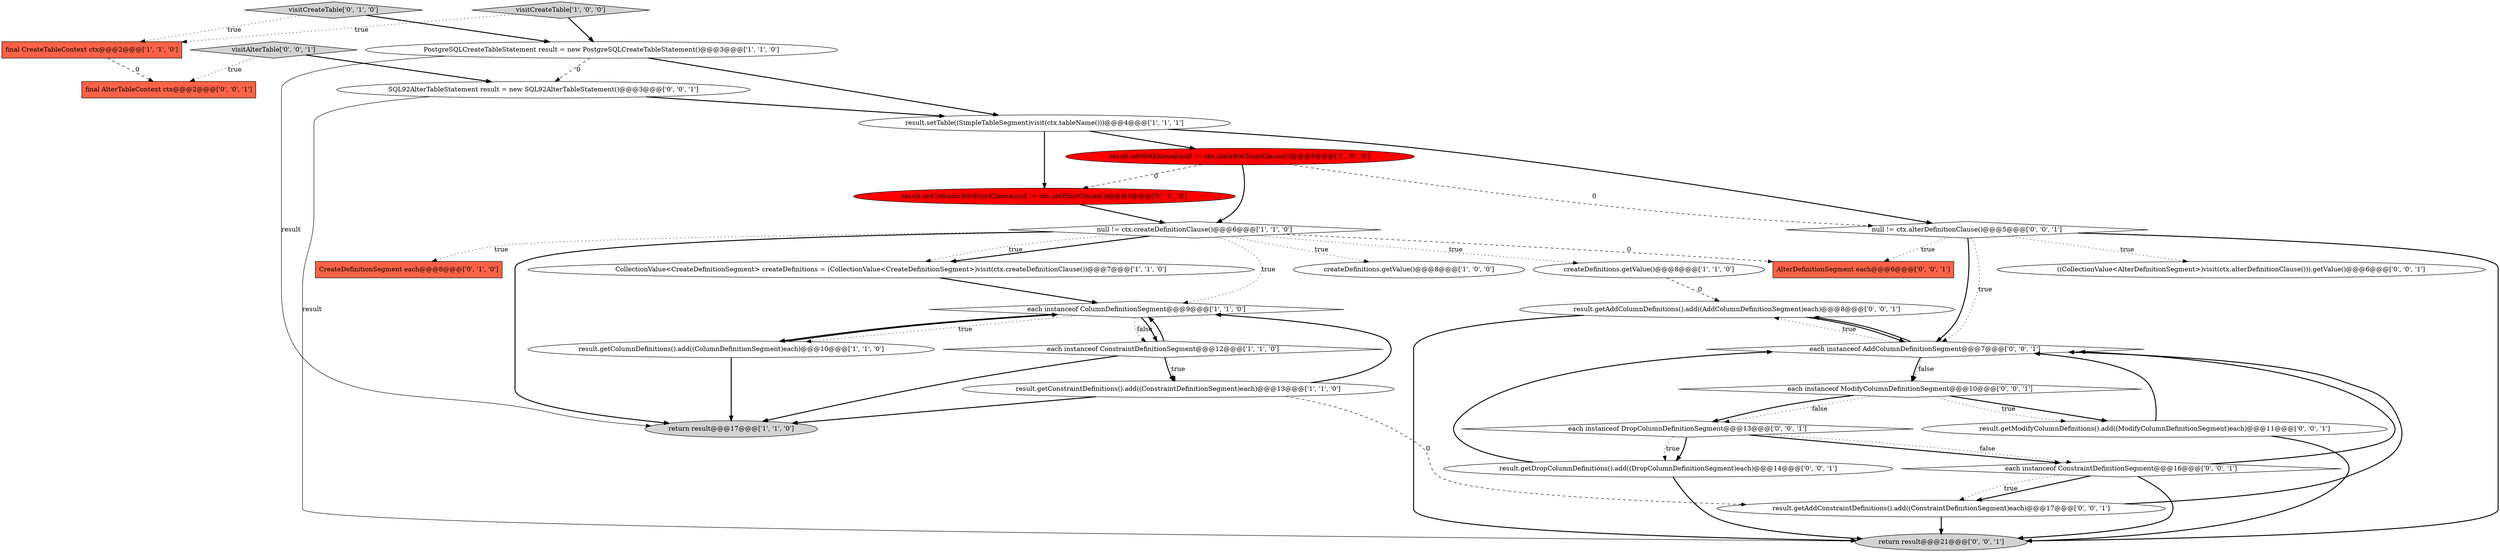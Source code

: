 digraph {
11 [style = filled, label = "createDefinitions.getValue()@@@8@@@['1', '1', '0']", fillcolor = white, shape = ellipse image = "AAA0AAABBB1BBB"];
5 [style = filled, label = "result.setNotExisted(null != ctx.tableNotExistClause())@@@5@@@['1', '0', '0']", fillcolor = red, shape = ellipse image = "AAA1AAABBB1BBB"];
15 [style = filled, label = "result.setContainsNotExistClause(null != ctx.notExistClause())@@@5@@@['0', '1', '0']", fillcolor = red, shape = ellipse image = "AAA1AAABBB2BBB"];
25 [style = filled, label = "final AlterTableContext ctx@@@2@@@['0', '0', '1']", fillcolor = tomato, shape = box image = "AAA0AAABBB3BBB"];
13 [style = filled, label = "return result@@@17@@@['1', '1', '0']", fillcolor = lightgray, shape = ellipse image = "AAA0AAABBB1BBB"];
6 [style = filled, label = "each instanceof ConstraintDefinitionSegment@@@12@@@['1', '1', '0']", fillcolor = white, shape = diamond image = "AAA0AAABBB1BBB"];
12 [style = filled, label = "CollectionValue<CreateDefinitionSegment> createDefinitions = (CollectionValue<CreateDefinitionSegment>)visit(ctx.createDefinitionClause())@@@7@@@['1', '1', '0']", fillcolor = white, shape = ellipse image = "AAA0AAABBB1BBB"];
22 [style = filled, label = "SQL92AlterTableStatement result = new SQL92AlterTableStatement()@@@3@@@['0', '0', '1']", fillcolor = white, shape = ellipse image = "AAA0AAABBB3BBB"];
4 [style = filled, label = "final CreateTableContext ctx@@@2@@@['1', '1', '0']", fillcolor = tomato, shape = box image = "AAA0AAABBB1BBB"];
30 [style = filled, label = "result.getModifyColumnDefinitions().add((ModifyColumnDefinitionSegment)each)@@@11@@@['0', '0', '1']", fillcolor = white, shape = ellipse image = "AAA0AAABBB3BBB"];
20 [style = filled, label = "((CollectionValue<AlterDefinitionSegment>)visit(ctx.alterDefinitionClause())).getValue()@@@6@@@['0', '0', '1']", fillcolor = white, shape = ellipse image = "AAA0AAABBB3BBB"];
28 [style = filled, label = "result.getAddColumnDefinitions().add((AddColumnDefinitionSegment)each)@@@8@@@['0', '0', '1']", fillcolor = white, shape = ellipse image = "AAA0AAABBB3BBB"];
10 [style = filled, label = "result.setTable((SimpleTableSegment)visit(ctx.tableName()))@@@4@@@['1', '1', '1']", fillcolor = white, shape = ellipse image = "AAA0AAABBB1BBB"];
3 [style = filled, label = "createDefinitions.getValue()@@@8@@@['1', '0', '0']", fillcolor = white, shape = ellipse image = "AAA0AAABBB1BBB"];
0 [style = filled, label = "PostgreSQLCreateTableStatement result = new PostgreSQLCreateTableStatement()@@@3@@@['1', '1', '0']", fillcolor = white, shape = ellipse image = "AAA0AAABBB1BBB"];
16 [style = filled, label = "visitCreateTable['0', '1', '0']", fillcolor = lightgray, shape = diamond image = "AAA0AAABBB2BBB"];
19 [style = filled, label = "return result@@@21@@@['0', '0', '1']", fillcolor = lightgray, shape = ellipse image = "AAA0AAABBB3BBB"];
14 [style = filled, label = "CreateDefinitionSegment each@@@8@@@['0', '1', '0']", fillcolor = tomato, shape = box image = "AAA0AAABBB2BBB"];
18 [style = filled, label = "each instanceof DropColumnDefinitionSegment@@@13@@@['0', '0', '1']", fillcolor = white, shape = diamond image = "AAA0AAABBB3BBB"];
31 [style = filled, label = "each instanceof ConstraintDefinitionSegment@@@16@@@['0', '0', '1']", fillcolor = white, shape = diamond image = "AAA0AAABBB3BBB"];
29 [style = filled, label = "result.getAddConstraintDefinitions().add((ConstraintDefinitionSegment)each)@@@17@@@['0', '0', '1']", fillcolor = white, shape = ellipse image = "AAA0AAABBB3BBB"];
23 [style = filled, label = "result.getDropColumnDefinitions().add((DropColumnDefinitionSegment)each)@@@14@@@['0', '0', '1']", fillcolor = white, shape = ellipse image = "AAA0AAABBB3BBB"];
24 [style = filled, label = "each instanceof AddColumnDefinitionSegment@@@7@@@['0', '0', '1']", fillcolor = white, shape = diamond image = "AAA0AAABBB3BBB"];
7 [style = filled, label = "result.getColumnDefinitions().add((ColumnDefinitionSegment)each)@@@10@@@['1', '1', '0']", fillcolor = white, shape = ellipse image = "AAA0AAABBB1BBB"];
26 [style = filled, label = "null != ctx.alterDefinitionClause()@@@5@@@['0', '0', '1']", fillcolor = white, shape = diamond image = "AAA0AAABBB3BBB"];
8 [style = filled, label = "each instanceof ColumnDefinitionSegment@@@9@@@['1', '1', '0']", fillcolor = white, shape = diamond image = "AAA0AAABBB1BBB"];
9 [style = filled, label = "result.getConstraintDefinitions().add((ConstraintDefinitionSegment)each)@@@13@@@['1', '1', '0']", fillcolor = white, shape = ellipse image = "AAA0AAABBB1BBB"];
1 [style = filled, label = "visitCreateTable['1', '0', '0']", fillcolor = lightgray, shape = diamond image = "AAA0AAABBB1BBB"];
2 [style = filled, label = "null != ctx.createDefinitionClause()@@@6@@@['1', '1', '0']", fillcolor = white, shape = diamond image = "AAA0AAABBB1BBB"];
17 [style = filled, label = "each instanceof ModifyColumnDefinitionSegment@@@10@@@['0', '0', '1']", fillcolor = white, shape = diamond image = "AAA0AAABBB3BBB"];
27 [style = filled, label = "AlterDefinitionSegment each@@@6@@@['0', '0', '1']", fillcolor = tomato, shape = box image = "AAA0AAABBB3BBB"];
21 [style = filled, label = "visitAlterTable['0', '0', '1']", fillcolor = lightgray, shape = diamond image = "AAA0AAABBB3BBB"];
7->13 [style = bold, label=""];
2->3 [style = dotted, label="true"];
24->28 [style = bold, label=""];
18->31 [style = bold, label=""];
30->24 [style = bold, label=""];
15->2 [style = bold, label=""];
16->0 [style = bold, label=""];
10->15 [style = bold, label=""];
8->6 [style = dotted, label="false"];
18->23 [style = bold, label=""];
24->17 [style = dotted, label="false"];
5->26 [style = dashed, label="0"];
0->13 [style = solid, label="result"];
31->24 [style = bold, label=""];
26->27 [style = dotted, label="true"];
2->27 [style = dashed, label="0"];
22->19 [style = solid, label="result"];
8->7 [style = dotted, label="true"];
31->29 [style = bold, label=""];
26->20 [style = dotted, label="true"];
8->6 [style = bold, label=""];
10->26 [style = bold, label=""];
17->30 [style = bold, label=""];
1->0 [style = bold, label=""];
1->4 [style = dotted, label="true"];
26->19 [style = bold, label=""];
7->8 [style = bold, label=""];
9->8 [style = bold, label=""];
26->24 [style = bold, label=""];
16->4 [style = dotted, label="true"];
24->28 [style = dotted, label="true"];
0->22 [style = dashed, label="0"];
2->12 [style = bold, label=""];
8->7 [style = bold, label=""];
2->13 [style = bold, label=""];
2->11 [style = dotted, label="true"];
21->25 [style = dotted, label="true"];
4->25 [style = dashed, label="0"];
11->28 [style = dashed, label="0"];
30->19 [style = bold, label=""];
5->2 [style = bold, label=""];
0->10 [style = bold, label=""];
23->24 [style = bold, label=""];
10->5 [style = bold, label=""];
29->19 [style = bold, label=""];
17->30 [style = dotted, label="true"];
9->29 [style = dashed, label="0"];
6->9 [style = dotted, label="true"];
21->22 [style = bold, label=""];
12->8 [style = bold, label=""];
6->13 [style = bold, label=""];
23->19 [style = bold, label=""];
26->24 [style = dotted, label="true"];
6->8 [style = bold, label=""];
24->17 [style = bold, label=""];
22->10 [style = bold, label=""];
28->19 [style = bold, label=""];
2->12 [style = dotted, label="true"];
17->18 [style = dotted, label="false"];
28->24 [style = bold, label=""];
2->14 [style = dotted, label="true"];
6->9 [style = bold, label=""];
31->29 [style = dotted, label="true"];
29->24 [style = bold, label=""];
5->15 [style = dashed, label="0"];
18->31 [style = dotted, label="false"];
31->19 [style = bold, label=""];
17->18 [style = bold, label=""];
2->8 [style = dotted, label="true"];
9->13 [style = bold, label=""];
18->23 [style = dotted, label="true"];
}
